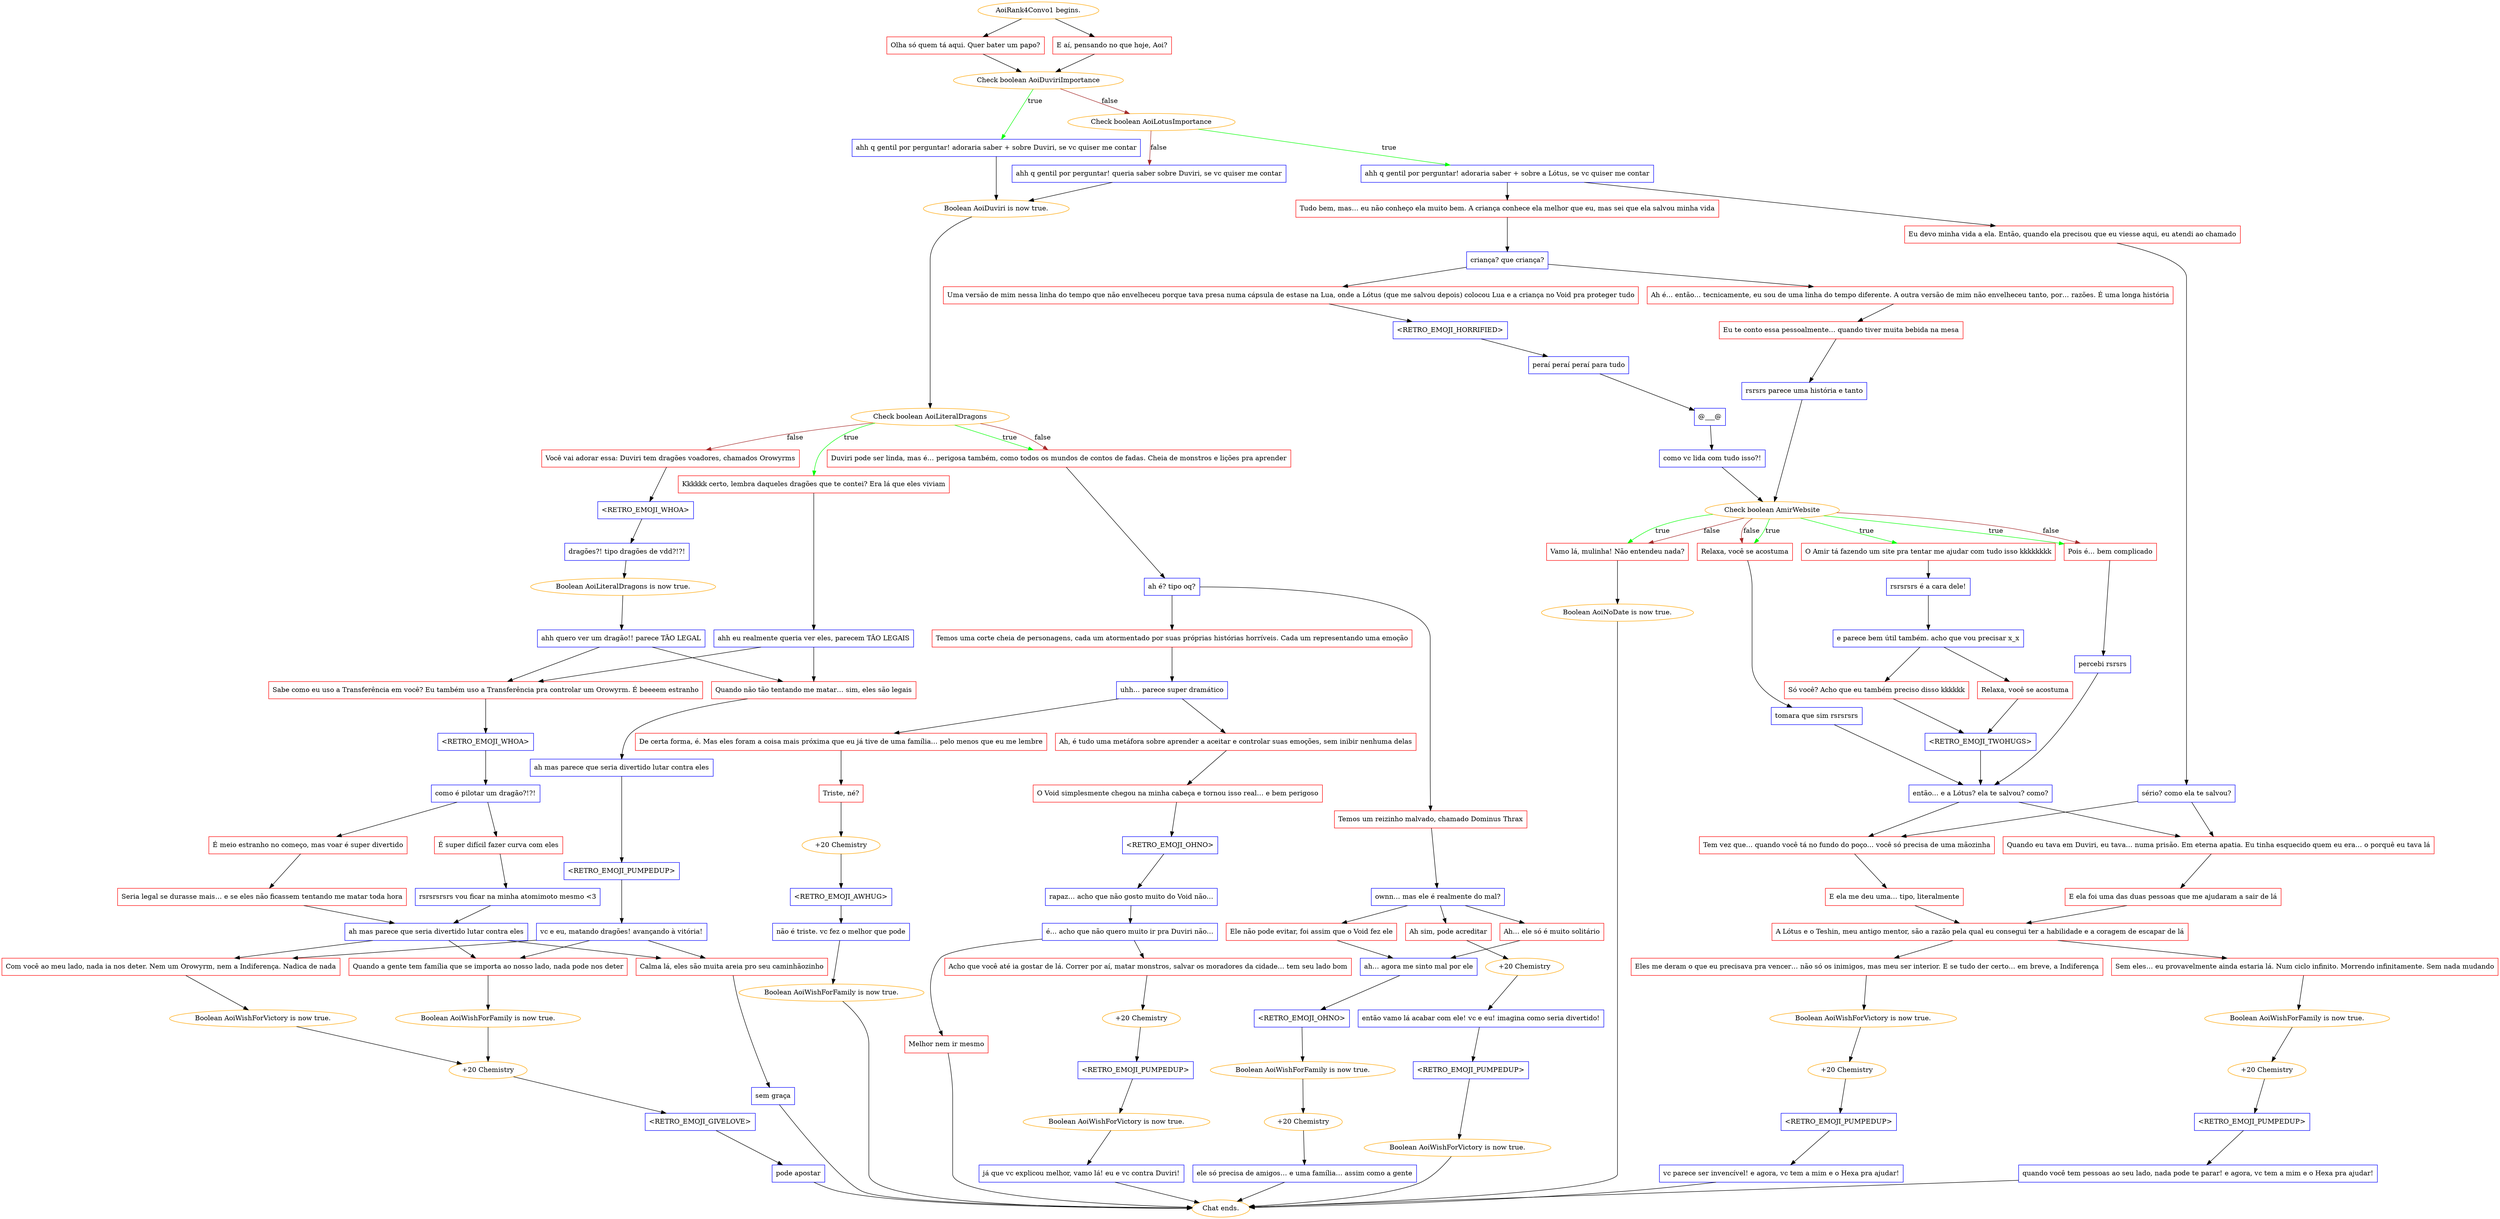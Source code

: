 digraph {
	"AoiRank4Convo1 begins." [color=orange];
		"AoiRank4Convo1 begins." -> j4258288846;
		"AoiRank4Convo1 begins." -> j4203009435;
	j4258288846 [label="Olha só quem tá aqui. Quer bater um papo?",shape=box,color=red];
		j4258288846 -> j1809401539;
	j4203009435 [label="E aí, pensando no que hoje, Aoi?",shape=box,color=red];
		j4203009435 -> j1809401539;
	j1809401539 [label="Check boolean AoiDuviriImportance",color=orange];
		j1809401539 -> j125420556 [label=true,color=green];
		j1809401539 -> j154481637 [label=false,color=brown];
	j125420556 [label="ahh q gentil por perguntar! adoraria saber + sobre Duviri, se vc quiser me contar",shape=box,color=blue];
		j125420556 -> j2368671069;
	j154481637 [label="Check boolean AoiLotusImportance",color=orange];
		j154481637 -> j2401741669 [label=true,color=green];
		j154481637 -> j1184441503 [label=false,color=brown];
	j2368671069 [label="Boolean AoiDuviri is now true.",color=orange];
		j2368671069 -> j3275037065;
	j2401741669 [label="ahh q gentil por perguntar! adoraria saber + sobre a Lótus, se vc quiser me contar",shape=box,color=blue];
		j2401741669 -> j1870952907;
		j2401741669 -> j2849149224;
	j1184441503 [label="ahh q gentil por perguntar! queria saber sobre Duviri, se vc quiser me contar",shape=box,color=blue];
		j1184441503 -> j2368671069;
	j3275037065 [label="Check boolean AoiLiteralDragons",color=orange];
		j3275037065 -> j1211365069 [label=true,color=green];
		j3275037065 -> j1690450140 [label=true,color=green];
		j3275037065 -> j872116340 [label=false,color=brown];
		j3275037065 -> j1690450140 [label=false,color=brown];
	j1870952907 [label="Tudo bem, mas… eu não conheço ela muito bem. A criança conhece ela melhor que eu, mas sei que ela salvou minha vida",shape=box,color=red];
		j1870952907 -> j680927924;
	j2849149224 [label="Eu devo minha vida a ela. Então, quando ela precisou que eu viesse aqui, eu atendi ao chamado",shape=box,color=red];
		j2849149224 -> j499321047;
	j1211365069 [label="Kkkkkk certo, lembra daqueles dragões que te contei? Era lá que eles viviam",shape=box,color=red];
		j1211365069 -> j757263442;
	j1690450140 [label="Duviri pode ser linda, mas é… perigosa também, como todos os mundos de contos de fadas. Cheia de monstros e lições pra aprender",shape=box,color=red];
		j1690450140 -> j2850611653;
	j872116340 [label="Você vai adorar essa: Duviri tem dragões voadores, chamados Orowyrms",shape=box,color=red];
		j872116340 -> j2755918767;
	j680927924 [label="criança? que criança?",shape=box,color=blue];
		j680927924 -> j3065156216;
		j680927924 -> j2646012274;
	j499321047 [label="sério? como ela te salvou?",shape=box,color=blue];
		j499321047 -> j3025692381;
		j499321047 -> j430035771;
	j757263442 [label="ahh eu realmente queria ver eles, parecem TÃO LEGAIS",shape=box,color=blue];
		j757263442 -> j1385329459;
		j757263442 -> j3992822580;
	j2850611653 [label="ah é? tipo oq?",shape=box,color=blue];
		j2850611653 -> j1987577236;
		j2850611653 -> j3178092176;
	j2755918767 [label="<RETRO_EMOJI_WHOA>",shape=box,color=blue];
		j2755918767 -> j1787772919;
	j3065156216 [label="Uma versão de mim nessa linha do tempo que não envelheceu porque tava presa numa cápsula de estase na Lua, onde a Lótus (que me salvou depois) colocou Lua e a criança no Void pra proteger tudo",shape=box,color=red];
		j3065156216 -> j3919177138;
	j2646012274 [label="Ah é… então… tecnicamente, eu sou de uma linha do tempo diferente. A outra versão de mim não envelheceu tanto, por… razões. É uma longa história",shape=box,color=red];
		j2646012274 -> j809703156;
	j3025692381 [label="Quando eu tava em Duviri, eu tava… numa prisão. Em eterna apatia. Eu tinha esquecido quem eu era… o porquê eu tava lá",shape=box,color=red];
		j3025692381 -> j1537980081;
	j430035771 [label="Tem vez que… quando você tá no fundo do poço… você só precisa de uma mãozinha",shape=box,color=red];
		j430035771 -> j241825597;
	j1385329459 [label="Sabe como eu uso a Transferência em você? Eu também uso a Transferência pra controlar um Orowyrm. É beeeem estranho",shape=box,color=red];
		j1385329459 -> j2479758728;
	j3992822580 [label="Quando não tão tentando me matar… sim, eles são legais",shape=box,color=red];
		j3992822580 -> j3783450739;
	j1987577236 [label="Temos um reizinho malvado, chamado Dominus Thrax",shape=box,color=red];
		j1987577236 -> j770495324;
	j3178092176 [label="Temos uma corte cheia de personagens, cada um atormentado por suas próprias histórias horríveis. Cada um representando uma emoção",shape=box,color=red];
		j3178092176 -> j425963395;
	j1787772919 [label="dragões?! tipo dragões de vdd?!?!",shape=box,color=blue];
		j1787772919 -> j3561524275;
	j3919177138 [label="<RETRO_EMOJI_HORRIFIED>",shape=box,color=blue];
		j3919177138 -> j1704470800;
	j809703156 [label="Eu te conto essa pessoalmente… quando tiver muita bebida na mesa",shape=box,color=red];
		j809703156 -> j1812723173;
	j1537980081 [label="E ela foi uma das duas pessoas que me ajudaram a sair de lá",shape=box,color=red];
		j1537980081 -> j1022638807;
	j241825597 [label="E ela me deu uma… tipo, literalmente",shape=box,color=red];
		j241825597 -> j1022638807;
	j2479758728 [label="<RETRO_EMOJI_WHOA>",shape=box,color=blue];
		j2479758728 -> j980040010;
	j3783450739 [label="ah mas parece que seria divertido lutar contra eles",shape=box,color=blue];
		j3783450739 -> j469756174;
	j770495324 [label="ownn… mas ele é realmente do mal?",shape=box,color=blue];
		j770495324 -> j3898902963;
		j770495324 -> j3606386720;
		j770495324 -> j2609439616;
	j425963395 [label="uhh… parece super dramático",shape=box,color=blue];
		j425963395 -> j1710327330;
		j425963395 -> j1428071600;
	j3561524275 [label="Boolean AoiLiteralDragons is now true.",color=orange];
		j3561524275 -> j920871563;
	j1704470800 [label="peraí peraí peraí para tudo",shape=box,color=blue];
		j1704470800 -> j2947172972;
	j1812723173 [label="rsrsrs parece uma história e tanto",shape=box,color=blue];
		j1812723173 -> j3403710368;
	j1022638807 [label="A Lótus e o Teshin, meu antigo mentor, são a razão pela qual eu consegui ter a habilidade e a coragem de escapar de lá",shape=box,color=red];
		j1022638807 -> j1785184170;
		j1022638807 -> j2491323561;
	j980040010 [label="como é pilotar um dragão?!?!",shape=box,color=blue];
		j980040010 -> j3614431586;
		j980040010 -> j3722618924;
	j469756174 [label="<RETRO_EMOJI_PUMPEDUP>",shape=box,color=blue];
		j469756174 -> j997639233;
	j3898902963 [label="Ah sim, pode acreditar",shape=box,color=red];
		j3898902963 -> j651705588;
	j3606386720 [label="Ah… ele só é muito solitário",shape=box,color=red];
		j3606386720 -> j1089229368;
	j2609439616 [label="Ele não pode evitar, foi assim que o Void fez ele",shape=box,color=red];
		j2609439616 -> j1089229368;
	j1710327330 [label="De certa forma, é. Mas eles foram a coisa mais próxima que eu já tive de uma família… pelo menos que eu me lembre",shape=box,color=red];
		j1710327330 -> j4141658878;
	j1428071600 [label="Ah, é tudo uma metáfora sobre aprender a aceitar e controlar suas emoções, sem inibir nenhuma delas",shape=box,color=red];
		j1428071600 -> j3662302859;
	j920871563 [label="ahh quero ver um dragão!! parece TÃO LEGAL",shape=box,color=blue];
		j920871563 -> j1385329459;
		j920871563 -> j3992822580;
	j2947172972 [label="@___@",shape=box,color=blue];
		j2947172972 -> j2987346938;
	j3403710368 [label="Check boolean AmirWebsite",color=orange];
		j3403710368 -> j1074124205 [label=true,color=green];
		j3403710368 -> j137672914 [label=true,color=green];
		j3403710368 -> j1958367503 [label=true,color=green];
		j3403710368 -> j2482986657 [label=true,color=green];
		j3403710368 -> j137672914 [label=false,color=brown];
		j3403710368 -> j1958367503 [label=false,color=brown];
		j3403710368 -> j2482986657 [label=false,color=brown];
	j1785184170 [label="Sem eles… eu provavelmente ainda estaria lá. Num ciclo infinito. Morrendo infinitamente. Sem nada mudando",shape=box,color=red];
		j1785184170 -> j3486735310;
	j2491323561 [label="Eles me deram o que eu precisava pra vencer… não só os inimigos, mas meu ser interior. E se tudo der certo… em breve, a Indiferença",shape=box,color=red];
		j2491323561 -> j4068098321;
	j3614431586 [label="É super difícil fazer curva com eles",shape=box,color=red];
		j3614431586 -> j352206172;
	j3722618924 [label="É meio estranho no começo, mas voar é super divertido",shape=box,color=red];
		j3722618924 -> j2166309729;
	j997639233 [label="vc e eu, matando dragões! avançando à vitória!",shape=box,color=blue];
		j997639233 -> j32842195;
		j997639233 -> j1589311048;
		j997639233 -> j700048510;
	j651705588 [label="+20 Chemistry",color=orange];
		j651705588 -> j659523098;
	j1089229368 [label="ah… agora me sinto mal por ele",shape=box,color=blue];
		j1089229368 -> j1389644756;
	j4141658878 [label="Triste, né?",shape=box,color=red];
		j4141658878 -> j2553412186;
	j3662302859 [label="O Void simplesmente chegou na minha cabeça e tornou isso real… e bem perigoso",shape=box,color=red];
		j3662302859 -> j1151188138;
	j2987346938 [label="como vc lida com tudo isso?!",shape=box,color=blue];
		j2987346938 -> j3403710368;
	j1074124205 [label="O Amir tá fazendo um site pra tentar me ajudar com tudo isso kkkkkkkk",shape=box,color=red];
		j1074124205 -> j2616056275;
	j137672914 [label="Pois é… bem complicado",shape=box,color=red];
		j137672914 -> j1216669242;
	j1958367503 [label="Relaxa, você se acostuma",shape=box,color=red];
		j1958367503 -> j3821932864;
	j2482986657 [label="Vamo lá, mulinha! Não entendeu nada?",shape=box,color=red];
		j2482986657 -> j2246494386;
	j3486735310 [label="Boolean AoiWishForFamily is now true.",color=orange];
		j3486735310 -> j3543988363;
	j4068098321 [label="Boolean AoiWishForVictory is now true.",color=orange];
		j4068098321 -> j2816510248;
	j352206172 [label="rsrsrsrsrs vou ficar na minha atomimoto mesmo <3",shape=box,color=blue];
		j352206172 -> j4161080154;
	j2166309729 [label="Seria legal se durasse mais… e se eles não ficassem tentando me matar toda hora",shape=box,color=red];
		j2166309729 -> j4161080154;
	j32842195 [label="Com você ao meu lado, nada ia nos deter. Nem um Orowyrm, nem a Indiferença. Nadica de nada",shape=box,color=red];
		j32842195 -> j933511770;
	j1589311048 [label="Quando a gente tem família que se importa ao nosso lado, nada pode nos deter",shape=box,color=red];
		j1589311048 -> j658473104;
	j700048510 [label="Calma lá, eles são muita areia pro seu caminhãozinho",shape=box,color=red];
		j700048510 -> j3217831838;
	j659523098 [label="então vamo lá acabar com ele! vc e eu! imagina como seria divertido!",shape=box,color=blue];
		j659523098 -> j3272168861;
	j1389644756 [label="<RETRO_EMOJI_OHNO>",shape=box,color=blue];
		j1389644756 -> j3831150847;
	j2553412186 [label="+20 Chemistry",color=orange];
		j2553412186 -> j857494180;
	j1151188138 [label="<RETRO_EMOJI_OHNO>",shape=box,color=blue];
		j1151188138 -> j1966057427;
	j2616056275 [label="rsrsrsrs é a cara dele!",shape=box,color=blue];
		j2616056275 -> j4197139470;
	j1216669242 [label="percebi rsrsrs",shape=box,color=blue];
		j1216669242 -> j1619667445;
	j3821932864 [label="tomara que sim rsrsrsrs",shape=box,color=blue];
		j3821932864 -> j1619667445;
	j2246494386 [label="Boolean AoiNoDate is now true.",color=orange];
		j2246494386 -> "Chat ends.";
	j3543988363 [label="+20 Chemistry",color=orange];
		j3543988363 -> j1435759172;
	j2816510248 [label="+20 Chemistry",color=orange];
		j2816510248 -> j3245028498;
	j4161080154 [label="ah mas parece que seria divertido lutar contra eles",shape=box,color=blue];
		j4161080154 -> j32842195;
		j4161080154 -> j1589311048;
		j4161080154 -> j700048510;
	j933511770 [label="Boolean AoiWishForVictory is now true.",color=orange];
		j933511770 -> j4217290894;
	j658473104 [label="Boolean AoiWishForFamily is now true.",color=orange];
		j658473104 -> j4217290894;
	j3217831838 [label="sem graça",shape=box,color=blue];
		j3217831838 -> "Chat ends.";
	j3272168861 [label="<RETRO_EMOJI_PUMPEDUP>",shape=box,color=blue];
		j3272168861 -> j1215465885;
	j3831150847 [label="Boolean AoiWishForFamily is now true.",color=orange];
		j3831150847 -> j1002063684;
	j857494180 [label="<RETRO_EMOJI_AWHUG>",shape=box,color=blue];
		j857494180 -> j3716060762;
	j1966057427 [label="rapaz… acho que não gosto muito do Void não…",shape=box,color=blue];
		j1966057427 -> j1041313925;
	j4197139470 [label="e parece bem útil também. acho que vou precisar x_x",shape=box,color=blue];
		j4197139470 -> j3420550107;
		j4197139470 -> j2771679117;
	j1619667445 [label="então… e a Lótus? ela te salvou? como?",shape=box,color=blue];
		j1619667445 -> j3025692381;
		j1619667445 -> j430035771;
	"Chat ends." [color=orange];
	j1435759172 [label="<RETRO_EMOJI_PUMPEDUP>",shape=box,color=blue];
		j1435759172 -> j2949733399;
	j3245028498 [label="<RETRO_EMOJI_PUMPEDUP>",shape=box,color=blue];
		j3245028498 -> j2060132285;
	j4217290894 [label="+20 Chemistry",color=orange];
		j4217290894 -> j2822284507;
	j1215465885 [label="Boolean AoiWishForVictory is now true.",color=orange];
		j1215465885 -> "Chat ends.";
	j1002063684 [label="+20 Chemistry",color=orange];
		j1002063684 -> j3338262071;
	j3716060762 [label="não é triste. vc fez o melhor que pode",shape=box,color=blue];
		j3716060762 -> j3844152326;
	j1041313925 [label="é… acho que não quero muito ir pra Duviri não…",shape=box,color=blue];
		j1041313925 -> j2441697172;
		j1041313925 -> j2269175800;
	j3420550107 [label="Só você? Acho que eu também preciso disso kkkkkk",shape=box,color=red];
		j3420550107 -> j628001315;
	j2771679117 [label="Relaxa, você se acostuma",shape=box,color=red];
		j2771679117 -> j628001315;
	j2949733399 [label="quando você tem pessoas ao seu lado, nada pode te parar! e agora, vc tem a mim e o Hexa pra ajudar!",shape=box,color=blue];
		j2949733399 -> "Chat ends.";
	j2060132285 [label="vc parece ser invencível! e agora, vc tem a mim e o Hexa pra ajudar!",shape=box,color=blue];
		j2060132285 -> "Chat ends.";
	j2822284507 [label="<RETRO_EMOJI_GIVELOVE>",shape=box,color=blue];
		j2822284507 -> j52325548;
	j3338262071 [label="ele só precisa de amigos… e uma família… assim como a gente",shape=box,color=blue];
		j3338262071 -> "Chat ends.";
	j3844152326 [label="Boolean AoiWishForFamily is now true.",color=orange];
		j3844152326 -> "Chat ends.";
	j2441697172 [label="Melhor nem ir mesmo",shape=box,color=red];
		j2441697172 -> "Chat ends.";
	j2269175800 [label="Acho que você até ia gostar de lá. Correr por aí, matar monstros, salvar os moradores da cidade… tem seu lado bom",shape=box,color=red];
		j2269175800 -> j1584902512;
	j628001315 [label="<RETRO_EMOJI_TWOHUGS>",shape=box,color=blue];
		j628001315 -> j1619667445;
	j52325548 [label="pode apostar",shape=box,color=blue];
		j52325548 -> "Chat ends.";
	j1584902512 [label="+20 Chemistry",color=orange];
		j1584902512 -> j3192218117;
	j3192218117 [label="<RETRO_EMOJI_PUMPEDUP>",shape=box,color=blue];
		j3192218117 -> j1979390514;
	j1979390514 [label="Boolean AoiWishForVictory is now true.",color=orange];
		j1979390514 -> j866811599;
	j866811599 [label="já que vc explicou melhor, vamo lá! eu e vc contra Duviri!",shape=box,color=blue];
		j866811599 -> "Chat ends.";
}